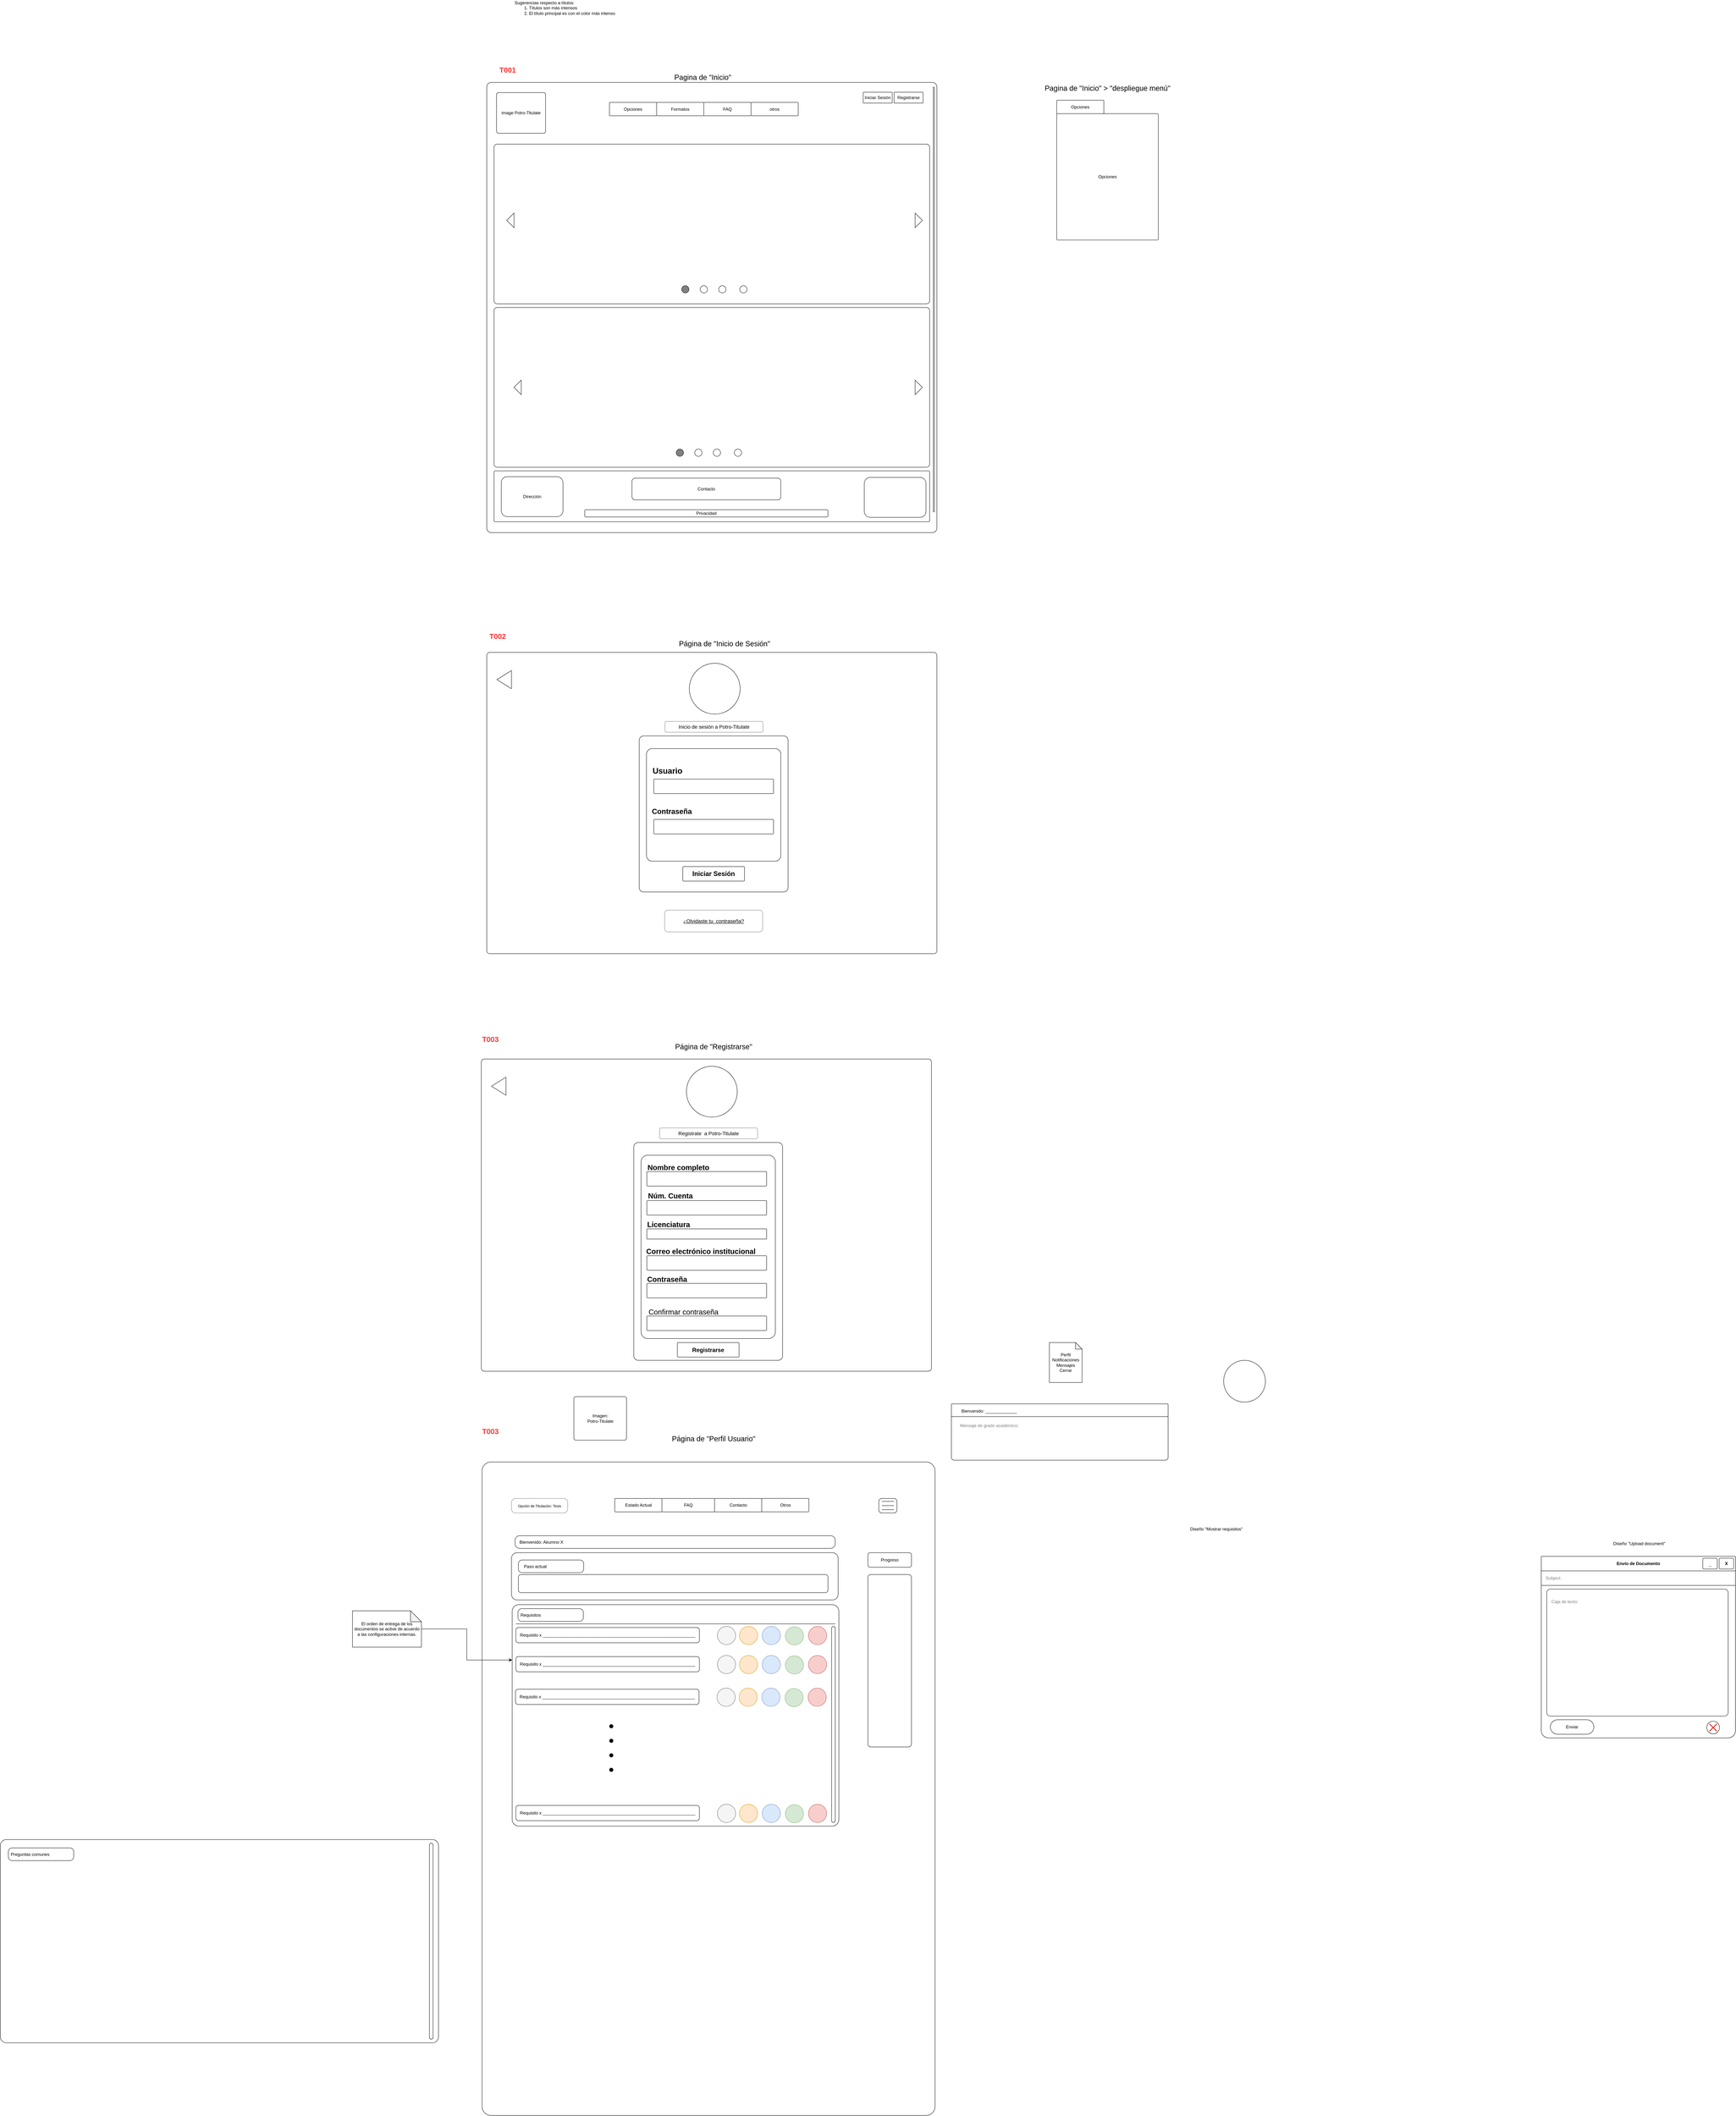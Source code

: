 <mxfile version="24.9.3">
  <diagram name="Página-1" id="R-SKQRLzCb2xS6ncJQb2">
    <mxGraphModel dx="3450" dy="2030" grid="1" gridSize="10" guides="1" tooltips="1" connect="1" arrows="1" fold="1" page="1" pageScale="1" pageWidth="850" pageHeight="1100" math="0" shadow="0">
      <root>
        <mxCell id="0" />
        <mxCell id="1" parent="0" />
        <mxCell id="He911wZqvg5NJAg6M06w-1" value="" style="rounded=1;whiteSpace=wrap;html=1;arcSize=1;" parent="1" vertex="1">
          <mxGeometry x="50" y="30" width="1240" height="1240" as="geometry" />
        </mxCell>
        <mxCell id="He911wZqvg5NJAg6M06w-2" value="image Potro-Titulate" style="rounded=1;whiteSpace=wrap;html=1;arcSize=5;" parent="1" vertex="1">
          <mxGeometry x="77" y="58" width="135" height="112" as="geometry" />
        </mxCell>
        <mxCell id="He911wZqvg5NJAg6M06w-4" value="Opciones" style="rounded=1;whiteSpace=wrap;html=1;arcSize=5;" parent="1" vertex="1">
          <mxGeometry x="388" y="85" width="130" height="37" as="geometry" />
        </mxCell>
        <mxCell id="He911wZqvg5NJAg6M06w-5" value="Formatos" style="rounded=1;whiteSpace=wrap;html=1;arcSize=5;" parent="1" vertex="1">
          <mxGeometry x="518" y="85" width="130" height="37" as="geometry" />
        </mxCell>
        <mxCell id="He911wZqvg5NJAg6M06w-6" value="FAQ" style="rounded=1;whiteSpace=wrap;html=1;arcSize=5;" parent="1" vertex="1">
          <mxGeometry x="648" y="85" width="130" height="37" as="geometry" />
        </mxCell>
        <mxCell id="He911wZqvg5NJAg6M06w-8" value="otros" style="rounded=1;whiteSpace=wrap;html=1;arcSize=5;" parent="1" vertex="1">
          <mxGeometry x="778" y="85" width="130" height="37" as="geometry" />
        </mxCell>
        <mxCell id="He911wZqvg5NJAg6M06w-11" style="edgeStyle=orthogonalEdgeStyle;rounded=0;orthogonalLoop=1;jettySize=auto;html=1;exitX=0.5;exitY=1;exitDx=0;exitDy=0;" parent="1" source="He911wZqvg5NJAg6M06w-8" target="He911wZqvg5NJAg6M06w-8" edge="1">
          <mxGeometry relative="1" as="geometry" />
        </mxCell>
        <mxCell id="He911wZqvg5NJAg6M06w-12" style="edgeStyle=orthogonalEdgeStyle;rounded=0;orthogonalLoop=1;jettySize=auto;html=1;exitX=0.5;exitY=1;exitDx=0;exitDy=0;" parent="1" source="He911wZqvg5NJAg6M06w-8" target="He911wZqvg5NJAg6M06w-8" edge="1">
          <mxGeometry relative="1" as="geometry" />
        </mxCell>
        <mxCell id="He911wZqvg5NJAg6M06w-13" value="Iniciar Sesión" style="rounded=1;whiteSpace=wrap;html=1;arcSize=5;" parent="1" vertex="1">
          <mxGeometry x="1087" y="57" width="80" height="30" as="geometry" />
        </mxCell>
        <mxCell id="He911wZqvg5NJAg6M06w-14" value="Registrarse" style="rounded=1;whiteSpace=wrap;html=1;arcSize=5;" parent="1" vertex="1">
          <mxGeometry x="1172" y="57" width="80" height="30" as="geometry" />
        </mxCell>
        <mxCell id="He911wZqvg5NJAg6M06w-21" value="" style="rounded=1;whiteSpace=wrap;html=1;arcSize=2;" parent="1" vertex="1">
          <mxGeometry x="70" y="200" width="1200" height="440" as="geometry" />
        </mxCell>
        <mxCell id="He911wZqvg5NJAg6M06w-22" value="" style="rounded=1;whiteSpace=wrap;html=1;" parent="1" vertex="1">
          <mxGeometry x="1280" y="43" width="3" height="1170" as="geometry" />
        </mxCell>
        <mxCell id="He911wZqvg5NJAg6M06w-23" value="" style="rounded=1;whiteSpace=wrap;html=1;arcSize=2;" parent="1" vertex="1">
          <mxGeometry x="70" y="650" width="1200" height="440" as="geometry" />
        </mxCell>
        <mxCell id="He911wZqvg5NJAg6M06w-24" value="" style="rounded=1;whiteSpace=wrap;html=1;arcSize=2;" parent="1" vertex="1">
          <mxGeometry x="70" y="1100" width="1200" height="140" as="geometry" />
        </mxCell>
        <mxCell id="He911wZqvg5NJAg6M06w-26" value="" style="triangle;whiteSpace=wrap;html=1;" parent="1" vertex="1">
          <mxGeometry x="1230" y="850" width="20" height="40" as="geometry" />
        </mxCell>
        <mxCell id="He911wZqvg5NJAg6M06w-32" value="" style="triangle;whiteSpace=wrap;html=1;" parent="1" vertex="1">
          <mxGeometry x="1230" y="390" width="20" height="40" as="geometry" />
        </mxCell>
        <mxCell id="He911wZqvg5NJAg6M06w-34" value="" style="triangle;whiteSpace=wrap;html=1;direction=west;" parent="1" vertex="1">
          <mxGeometry x="125" y="850" width="20" height="40" as="geometry" />
        </mxCell>
        <mxCell id="He911wZqvg5NJAg6M06w-35" value="" style="triangle;whiteSpace=wrap;html=1;direction=west;" parent="1" vertex="1">
          <mxGeometry x="105" y="390" width="20" height="40" as="geometry" />
        </mxCell>
        <mxCell id="He911wZqvg5NJAg6M06w-37" value="Dirección" style="rounded=1;whiteSpace=wrap;html=1;" parent="1" vertex="1">
          <mxGeometry x="90" y="1116" width="170" height="110" as="geometry" />
        </mxCell>
        <mxCell id="He911wZqvg5NJAg6M06w-38" value="Contacto" style="rounded=1;whiteSpace=wrap;html=1;" parent="1" vertex="1">
          <mxGeometry x="450" y="1120" width="410" height="60" as="geometry" />
        </mxCell>
        <mxCell id="He911wZqvg5NJAg6M06w-39" value="" style="rounded=1;whiteSpace=wrap;html=1;" parent="1" vertex="1">
          <mxGeometry x="1090" y="1118" width="170" height="110" as="geometry" />
        </mxCell>
        <mxCell id="He911wZqvg5NJAg6M06w-41" value="Privacidad" style="rounded=1;whiteSpace=wrap;html=1;" parent="1" vertex="1">
          <mxGeometry x="320" y="1207" width="670" height="20" as="geometry" />
        </mxCell>
        <mxCell id="He911wZqvg5NJAg6M06w-42" value="Pagina de &quot;Inicio&quot; &amp;gt; &quot;despliegue menú&quot;" style="text;html=1;align=center;verticalAlign=middle;whiteSpace=wrap;rounded=0;fontSize=20;" parent="1" vertex="1">
          <mxGeometry x="1570" y="30" width="380" height="30" as="geometry" />
        </mxCell>
        <mxCell id="He911wZqvg5NJAg6M06w-43" value="&lt;div align=&quot;left&quot;&gt;Sugerencias respecto a títulos:&lt;/div&gt;&lt;div align=&quot;left&quot;&gt;&lt;span style=&quot;white-space: pre;&quot;&gt;&#x9;&lt;/span&gt;1. Títulos son más intensos&lt;/div&gt;&lt;div align=&quot;left&quot;&gt;&lt;span style=&quot;white-space: pre;&quot;&gt;&#x9;&lt;/span&gt;2. El título principal es con el color más intenso&lt;br&gt;&lt;/div&gt;" style="text;html=1;align=center;verticalAlign=middle;whiteSpace=wrap;rounded=0;" parent="1" vertex="1">
          <mxGeometry x="70" y="-190" width="390" height="30" as="geometry" />
        </mxCell>
        <mxCell id="He911wZqvg5NJAg6M06w-44" value="T001" style="text;html=1;align=center;verticalAlign=middle;whiteSpace=wrap;rounded=0;fontStyle=1;fontColor=#FF3333;fontSize=20;" parent="1" vertex="1">
          <mxGeometry x="65" y="-20" width="85" height="30" as="geometry" />
        </mxCell>
        <mxCell id="He911wZqvg5NJAg6M06w-46" value="Página de &quot;Inicio de Sesión&quot;" style="text;html=1;align=center;verticalAlign=middle;whiteSpace=wrap;rounded=0;fontSize=20;" parent="1" vertex="1">
          <mxGeometry x="570" y="1560" width="270" height="30" as="geometry" />
        </mxCell>
        <mxCell id="He911wZqvg5NJAg6M06w-47" value="T002" style="text;html=1;align=center;verticalAlign=middle;whiteSpace=wrap;rounded=0;fontStyle=1;fontColor=#FF3333;fontSize=20;" parent="1" vertex="1">
          <mxGeometry x="50" y="1540" width="60" height="30" as="geometry" />
        </mxCell>
        <mxCell id="He911wZqvg5NJAg6M06w-48" value="" style="rounded=1;whiteSpace=wrap;html=1;arcSize=1;" parent="1" vertex="1">
          <mxGeometry x="50" y="1600" width="1240" height="830" as="geometry" />
        </mxCell>
        <mxCell id="He911wZqvg5NJAg6M06w-49" value="" style="ellipse;whiteSpace=wrap;html=1;aspect=fixed;" parent="1" vertex="1">
          <mxGeometry x="608" y="1630" width="140" height="140" as="geometry" />
        </mxCell>
        <mxCell id="He911wZqvg5NJAg6M06w-50" value="" style="rounded=1;whiteSpace=wrap;html=1;arcSize=3;" parent="1" vertex="1">
          <mxGeometry x="470" y="1830" width="410" height="430" as="geometry" />
        </mxCell>
        <mxCell id="He911wZqvg5NJAg6M06w-51" value="" style="rounded=1;whiteSpace=wrap;html=1;arcSize=5;" parent="1" vertex="1">
          <mxGeometry x="490" y="1865" width="370" height="310" as="geometry" />
        </mxCell>
        <mxCell id="He911wZqvg5NJAg6M06w-52" value="&lt;b&gt;&lt;font style=&quot;font-size: 18px;&quot;&gt;Iniciar Sesión&lt;/font&gt;&lt;/b&gt;" style="rounded=1;whiteSpace=wrap;html=1;arcSize=5;" parent="1" vertex="1">
          <mxGeometry x="590" y="2190" width="170" height="40" as="geometry" />
        </mxCell>
        <mxCell id="He911wZqvg5NJAg6M06w-53" value="&lt;font style=&quot;font-size: 22px;&quot;&gt;&lt;b&gt;Usuario&lt;/b&gt;&lt;/font&gt;" style="text;html=1;align=center;verticalAlign=middle;whiteSpace=wrap;rounded=0;fontSize=20;" parent="1" vertex="1">
          <mxGeometry x="518" y="1912" width="60" height="30" as="geometry" />
        </mxCell>
        <mxCell id="He911wZqvg5NJAg6M06w-56" value="" style="rounded=1;whiteSpace=wrap;html=1;arcSize=5;" parent="1" vertex="1">
          <mxGeometry x="510" y="1949" width="330" height="40" as="geometry" />
        </mxCell>
        <mxCell id="He911wZqvg5NJAg6M06w-58" value="" style="rounded=1;whiteSpace=wrap;html=1;arcSize=5;" parent="1" vertex="1">
          <mxGeometry x="510" y="2060" width="330" height="40" as="geometry" />
        </mxCell>
        <mxCell id="He911wZqvg5NJAg6M06w-59" value="&lt;b&gt;Contraseña&lt;/b&gt;" style="text;html=1;align=center;verticalAlign=middle;whiteSpace=wrap;rounded=0;fontSize=20;" parent="1" vertex="1">
          <mxGeometry x="530" y="2022" width="60" height="30" as="geometry" />
        </mxCell>
        <mxCell id="He911wZqvg5NJAg6M06w-61" value="&lt;font style=&quot;font-size: 14px;&quot;&gt;&lt;span&gt;Inicio de sesión a Potro-Titulate&lt;br&gt;&lt;/span&gt;&lt;/font&gt;" style="rounded=1;whiteSpace=wrap;html=1;dashed=1;dashPattern=1 1;fontStyle=0" parent="1" vertex="1">
          <mxGeometry x="541" y="1790" width="270" height="30" as="geometry" />
        </mxCell>
        <mxCell id="He911wZqvg5NJAg6M06w-62" value="" style="triangle;whiteSpace=wrap;html=1;direction=west;" parent="1" vertex="1">
          <mxGeometry x="78" y="1650" width="40" height="50" as="geometry" />
        </mxCell>
        <mxCell id="He911wZqvg5NJAg6M06w-65" value="Página de &quot;Registrarse&quot;" style="text;html=1;align=center;verticalAlign=middle;whiteSpace=wrap;rounded=0;fontSize=20;" parent="1" vertex="1">
          <mxGeometry x="550" y="2670" width="250" height="30" as="geometry" />
        </mxCell>
        <mxCell id="He911wZqvg5NJAg6M06w-66" value="T003" style="text;html=1;align=center;verticalAlign=middle;whiteSpace=wrap;rounded=0;fontStyle=1;fontColor=#FF3333;fontSize=20;" parent="1" vertex="1">
          <mxGeometry x="30" y="2650" width="60" height="30" as="geometry" />
        </mxCell>
        <mxCell id="He911wZqvg5NJAg6M06w-79" value="&lt;font style=&quot;font-size: 14px;&quot;&gt;&lt;u&gt;¿Olvidaste tu&amp;nbsp; contraseña?&lt;/u&gt;&lt;/font&gt;" style="rounded=1;whiteSpace=wrap;html=1;dashed=1;dashPattern=1 1;" parent="1" vertex="1">
          <mxGeometry x="540" y="2310" width="270" height="60" as="geometry" />
        </mxCell>
        <mxCell id="He911wZqvg5NJAg6M06w-80" value="" style="rounded=1;whiteSpace=wrap;html=1;arcSize=1;" parent="1" vertex="1">
          <mxGeometry x="35" y="2720" width="1240" height="860" as="geometry" />
        </mxCell>
        <mxCell id="He911wZqvg5NJAg6M06w-82" value="" style="rounded=1;whiteSpace=wrap;html=1;arcSize=3;" parent="1" vertex="1">
          <mxGeometry x="455" y="2950" width="410" height="600" as="geometry" />
        </mxCell>
        <mxCell id="He911wZqvg5NJAg6M06w-83" value="" style="rounded=1;whiteSpace=wrap;html=1;arcSize=5;" parent="1" vertex="1">
          <mxGeometry x="475" y="2985" width="370" height="505" as="geometry" />
        </mxCell>
        <mxCell id="He911wZqvg5NJAg6M06w-84" value="Registrarse" style="rounded=1;whiteSpace=wrap;html=1;arcSize=5;fontStyle=1;fontSize=16;" parent="1" vertex="1">
          <mxGeometry x="575" y="3501" width="170" height="40" as="geometry" />
        </mxCell>
        <mxCell id="He911wZqvg5NJAg6M06w-85" value="&lt;b&gt;Nombre completo&lt;br&gt;&lt;/b&gt;" style="text;html=1;align=center;verticalAlign=middle;whiteSpace=wrap;rounded=0;fontSize=20;" parent="1" vertex="1">
          <mxGeometry x="482" y="3003" width="192" height="30" as="geometry" />
        </mxCell>
        <mxCell id="He911wZqvg5NJAg6M06w-86" value="" style="rounded=1;whiteSpace=wrap;html=1;arcSize=5;" parent="1" vertex="1">
          <mxGeometry x="491" y="3030" width="330" height="40" as="geometry" />
        </mxCell>
        <mxCell id="He911wZqvg5NJAg6M06w-89" value="&lt;font style=&quot;font-size: 14px;&quot;&gt;&lt;span&gt;Registrate&amp;nbsp; a Potro-Titulate&lt;br&gt;&lt;/span&gt;&lt;/font&gt;" style="rounded=1;whiteSpace=wrap;html=1;dashed=1;dashPattern=1 1;fontStyle=0" parent="1" vertex="1">
          <mxGeometry x="526" y="2910" width="270" height="30" as="geometry" />
        </mxCell>
        <mxCell id="He911wZqvg5NJAg6M06w-90" value="" style="triangle;whiteSpace=wrap;html=1;direction=west;" parent="1" vertex="1">
          <mxGeometry x="63" y="2770" width="40" height="50" as="geometry" />
        </mxCell>
        <mxCell id="He911wZqvg5NJAg6M06w-92" value="" style="ellipse;whiteSpace=wrap;html=1;aspect=fixed;" parent="1" vertex="1">
          <mxGeometry x="600" y="2740" width="140" height="140" as="geometry" />
        </mxCell>
        <mxCell id="He911wZqvg5NJAg6M06w-93" value="Núm. Cuenta" style="text;html=1;align=center;verticalAlign=middle;whiteSpace=wrap;rounded=0;fontSize=20;fontStyle=1" parent="1" vertex="1">
          <mxGeometry x="487" y="3081" width="138" height="30" as="geometry" />
        </mxCell>
        <mxCell id="He911wZqvg5NJAg6M06w-94" value="" style="rounded=1;whiteSpace=wrap;html=1;arcSize=5;" parent="1" vertex="1">
          <mxGeometry x="491" y="3110" width="330" height="40" as="geometry" />
        </mxCell>
        <mxCell id="He911wZqvg5NJAg6M06w-95" value="&lt;span&gt;Licenciatura&lt;/span&gt;" style="text;html=1;align=center;verticalAlign=middle;whiteSpace=wrap;rounded=0;fontSize=20;fontStyle=1" parent="1" vertex="1">
          <mxGeometry x="521" y="3160" width="60" height="30" as="geometry" />
        </mxCell>
        <mxCell id="He911wZqvg5NJAg6M06w-96" value="" style="rounded=1;whiteSpace=wrap;html=1;arcSize=5;" parent="1" vertex="1">
          <mxGeometry x="491" y="3188" width="330" height="28" as="geometry" />
        </mxCell>
        <mxCell id="He911wZqvg5NJAg6M06w-97" value="Correo electrónico institucional" style="text;html=1;align=center;verticalAlign=middle;whiteSpace=wrap;rounded=0;fontSize=20;fontStyle=1" parent="1" vertex="1">
          <mxGeometry x="480" y="3234" width="320" height="30" as="geometry" />
        </mxCell>
        <mxCell id="He911wZqvg5NJAg6M06w-98" value="" style="rounded=1;whiteSpace=wrap;html=1;arcSize=5;" parent="1" vertex="1">
          <mxGeometry x="491" y="3262" width="330" height="40" as="geometry" />
        </mxCell>
        <mxCell id="He911wZqvg5NJAg6M06w-99" value="Contraseña" style="text;html=1;align=center;verticalAlign=middle;whiteSpace=wrap;rounded=0;fontSize=20;fontStyle=1" parent="1" vertex="1">
          <mxGeometry x="509" y="3311" width="76" height="30" as="geometry" />
        </mxCell>
        <mxCell id="He911wZqvg5NJAg6M06w-100" value="" style="rounded=1;whiteSpace=wrap;html=1;arcSize=5;" parent="1" vertex="1">
          <mxGeometry x="491" y="3338" width="330" height="40" as="geometry" />
        </mxCell>
        <mxCell id="He911wZqvg5NJAg6M06w-101" value="Confirmar contraseña" style="text;html=1;align=center;verticalAlign=middle;whiteSpace=wrap;rounded=0;fontSize=20;" parent="1" vertex="1">
          <mxGeometry x="484" y="3401" width="216" height="30" as="geometry" />
        </mxCell>
        <mxCell id="He911wZqvg5NJAg6M06w-102" value="" style="rounded=1;whiteSpace=wrap;html=1;arcSize=5;" parent="1" vertex="1">
          <mxGeometry x="491" y="3428" width="330" height="40" as="geometry" />
        </mxCell>
        <mxCell id="TnUoFVtTnflH-mQjwPww-15" value="Opciones" style="rounded=1;whiteSpace=wrap;html=1;arcSize=5;" parent="1" vertex="1">
          <mxGeometry x="1620" y="79" width="130" height="37" as="geometry" />
        </mxCell>
        <mxCell id="TnUoFVtTnflH-mQjwPww-19" style="edgeStyle=orthogonalEdgeStyle;rounded=0;orthogonalLoop=1;jettySize=auto;html=1;exitX=0.5;exitY=1;exitDx=0;exitDy=0;" parent="1" edge="1">
          <mxGeometry relative="1" as="geometry">
            <mxPoint x="2075" y="116" as="sourcePoint" />
            <mxPoint x="2075" y="116" as="targetPoint" />
          </mxGeometry>
        </mxCell>
        <mxCell id="TnUoFVtTnflH-mQjwPww-20" style="edgeStyle=orthogonalEdgeStyle;rounded=0;orthogonalLoop=1;jettySize=auto;html=1;exitX=0.5;exitY=1;exitDx=0;exitDy=0;" parent="1" edge="1">
          <mxGeometry relative="1" as="geometry">
            <mxPoint x="2075" y="116" as="sourcePoint" />
            <mxPoint x="2075" y="116" as="targetPoint" />
          </mxGeometry>
        </mxCell>
        <mxCell id="TnUoFVtTnflH-mQjwPww-22" value="Opciones" style="rounded=1;whiteSpace=wrap;html=1;arcSize=1;" parent="1" vertex="1">
          <mxGeometry x="1620" y="116" width="280" height="348" as="geometry" />
        </mxCell>
        <mxCell id="TnUoFVtTnflH-mQjwPww-28" value="" style="group" parent="1" vertex="1" connectable="0">
          <mxGeometry x="587" y="590" width="180" height="20" as="geometry" />
        </mxCell>
        <mxCell id="TnUoFVtTnflH-mQjwPww-24" value="" style="ellipse;whiteSpace=wrap;html=1;aspect=fixed;fillColor=#808080;" parent="TnUoFVtTnflH-mQjwPww-28" vertex="1">
          <mxGeometry width="20" height="20" as="geometry" />
        </mxCell>
        <mxCell id="TnUoFVtTnflH-mQjwPww-25" value="" style="ellipse;whiteSpace=wrap;html=1;aspect=fixed;" parent="TnUoFVtTnflH-mQjwPww-28" vertex="1">
          <mxGeometry x="51" width="20" height="20" as="geometry" />
        </mxCell>
        <mxCell id="TnUoFVtTnflH-mQjwPww-26" value="" style="ellipse;whiteSpace=wrap;html=1;aspect=fixed;" parent="TnUoFVtTnflH-mQjwPww-28" vertex="1">
          <mxGeometry x="102" width="20" height="20" as="geometry" />
        </mxCell>
        <mxCell id="TnUoFVtTnflH-mQjwPww-27" value="" style="ellipse;whiteSpace=wrap;html=1;aspect=fixed;" parent="TnUoFVtTnflH-mQjwPww-28" vertex="1">
          <mxGeometry x="160" width="20" height="20" as="geometry" />
        </mxCell>
        <mxCell id="TnUoFVtTnflH-mQjwPww-29" value="" style="group" parent="1" vertex="1" connectable="0">
          <mxGeometry x="572" y="1040" width="180" height="20" as="geometry" />
        </mxCell>
        <mxCell id="TnUoFVtTnflH-mQjwPww-30" value="" style="ellipse;whiteSpace=wrap;html=1;aspect=fixed;fillColor=#808080;" parent="TnUoFVtTnflH-mQjwPww-29" vertex="1">
          <mxGeometry width="20" height="20" as="geometry" />
        </mxCell>
        <mxCell id="TnUoFVtTnflH-mQjwPww-31" value="" style="ellipse;whiteSpace=wrap;html=1;aspect=fixed;" parent="TnUoFVtTnflH-mQjwPww-29" vertex="1">
          <mxGeometry x="51" width="20" height="20" as="geometry" />
        </mxCell>
        <mxCell id="TnUoFVtTnflH-mQjwPww-32" value="" style="ellipse;whiteSpace=wrap;html=1;aspect=fixed;" parent="TnUoFVtTnflH-mQjwPww-29" vertex="1">
          <mxGeometry x="102" width="20" height="20" as="geometry" />
        </mxCell>
        <mxCell id="TnUoFVtTnflH-mQjwPww-33" value="" style="ellipse;whiteSpace=wrap;html=1;aspect=fixed;" parent="TnUoFVtTnflH-mQjwPww-29" vertex="1">
          <mxGeometry x="160" width="20" height="20" as="geometry" />
        </mxCell>
        <mxCell id="TnUoFVtTnflH-mQjwPww-34" value="Pagina de &quot;Inicio&quot;" style="text;html=1;align=center;verticalAlign=middle;whiteSpace=wrap;rounded=0;fontSize=20;" parent="1" vertex="1">
          <mxGeometry x="560" width="170" height="30" as="geometry" />
        </mxCell>
        <mxCell id="TnUoFVtTnflH-mQjwPww-35" value="Página de &quot;Perfil Usuario&quot;" style="text;html=1;align=center;verticalAlign=middle;whiteSpace=wrap;rounded=0;fontSize=20;" parent="1" vertex="1">
          <mxGeometry x="550" y="3750" width="250" height="30" as="geometry" />
        </mxCell>
        <mxCell id="TnUoFVtTnflH-mQjwPww-36" value="&lt;div&gt;T003&lt;/div&gt;" style="text;html=1;align=center;verticalAlign=middle;whiteSpace=wrap;rounded=0;fontStyle=1;fontColor=#FF3333;fontSize=20;" parent="1" vertex="1">
          <mxGeometry x="30" y="3730" width="60" height="30" as="geometry" />
        </mxCell>
        <mxCell id="TnUoFVtTnflH-mQjwPww-37" value="" style="rounded=1;whiteSpace=wrap;html=1;arcSize=2;" parent="1" vertex="1">
          <mxGeometry x="37" y="3830" width="1248" height="1800" as="geometry" />
        </mxCell>
        <mxCell id="Pdfdn-AhYLx9VzwJPV4Y-54" style="edgeStyle=orthogonalEdgeStyle;rounded=0;orthogonalLoop=1;jettySize=auto;html=1;entryX=0;entryY=0.25;entryDx=0;entryDy=0;" edge="1" parent="1" source="TnUoFVtTnflH-mQjwPww-82" target="TnUoFVtTnflH-mQjwPww-51">
          <mxGeometry relative="1" as="geometry" />
        </mxCell>
        <mxCell id="TnUoFVtTnflH-mQjwPww-82" value="El orden de entrega de los documentos se active de acuerdo a las configuraciones internas." style="shape=note;whiteSpace=wrap;html=1;backgroundOutline=1;darkOpacity=0.05;" parent="1" vertex="1">
          <mxGeometry x="-320" y="4240" width="190" height="100" as="geometry" />
        </mxCell>
        <mxCell id="TnUoFVtTnflH-mQjwPww-100" value="" style="group" parent="1" vertex="1" connectable="0">
          <mxGeometry x="2955" y="4090" width="535" height="500" as="geometry" />
        </mxCell>
        <mxCell id="TnUoFVtTnflH-mQjwPww-89" value="" style="rounded=1;whiteSpace=wrap;html=1;arcSize=4;" parent="TnUoFVtTnflH-mQjwPww-100" vertex="1">
          <mxGeometry width="535" height="500" as="geometry" />
        </mxCell>
        <mxCell id="TnUoFVtTnflH-mQjwPww-90" value="&lt;b&gt;Envío de Documento&lt;/b&gt;" style="rounded=1;whiteSpace=wrap;html=1;arcSize=4;" parent="TnUoFVtTnflH-mQjwPww-100" vertex="1">
          <mxGeometry width="535" height="40" as="geometry" />
        </mxCell>
        <mxCell id="TnUoFVtTnflH-mQjwPww-91" value="&amp;nbsp;&amp;nbsp; &lt;font color=&quot;#808080&quot;&gt;Subject:&lt;/font&gt; " style="rounded=1;whiteSpace=wrap;html=1;arcSize=0;align=left;" parent="TnUoFVtTnflH-mQjwPww-100" vertex="1">
          <mxGeometry y="40" width="535" height="40" as="geometry" />
        </mxCell>
        <mxCell id="TnUoFVtTnflH-mQjwPww-94" value="" style="rounded=1;whiteSpace=wrap;html=1;arcSize=3;align=left;" parent="TnUoFVtTnflH-mQjwPww-100" vertex="1">
          <mxGeometry x="15" y="90" width="500" height="350" as="geometry" />
        </mxCell>
        <mxCell id="TnUoFVtTnflH-mQjwPww-95" value="Enviar" style="rounded=1;whiteSpace=wrap;html=1;arcSize=50;" parent="TnUoFVtTnflH-mQjwPww-100" vertex="1">
          <mxGeometry x="25" y="450" width="120" height="40" as="geometry" />
        </mxCell>
        <mxCell id="TnUoFVtTnflH-mQjwPww-98" value="" style="group" parent="TnUoFVtTnflH-mQjwPww-100" vertex="1" connectable="0">
          <mxGeometry x="456" y="454" width="35" height="35" as="geometry" />
        </mxCell>
        <mxCell id="TnUoFVtTnflH-mQjwPww-96" value="" style="ellipse;whiteSpace=wrap;html=1;aspect=fixed;" parent="TnUoFVtTnflH-mQjwPww-98" vertex="1">
          <mxGeometry width="35" height="35" as="geometry" />
        </mxCell>
        <mxCell id="TnUoFVtTnflH-mQjwPww-97" value="" style="shape=mxgraph.sysml.x;strokeWidth=2;strokeColor=#ff0000;" parent="TnUoFVtTnflH-mQjwPww-98" vertex="1">
          <mxGeometry x="7.5" y="7.5" width="20" height="20" as="geometry" />
        </mxCell>
        <mxCell id="TnUoFVtTnflH-mQjwPww-99" value="&lt;font color=&quot;#808080&quot;&gt;Caja de texto:&lt;/font&gt;" style="text;html=1;align=center;verticalAlign=middle;whiteSpace=wrap;rounded=0;" parent="TnUoFVtTnflH-mQjwPww-100" vertex="1">
          <mxGeometry x="15" y="110" width="100" height="30" as="geometry" />
        </mxCell>
        <mxCell id="TnUoFVtTnflH-mQjwPww-105" value="&lt;b&gt;X&lt;/b&gt;" style="rounded=1;whiteSpace=wrap;html=1;arcSize=11;" parent="TnUoFVtTnflH-mQjwPww-100" vertex="1">
          <mxGeometry x="490" y="5" width="40" height="30" as="geometry" />
        </mxCell>
        <mxCell id="TnUoFVtTnflH-mQjwPww-101" value="Diseño &quot;Upload document&quot;" style="text;html=1;align=center;verticalAlign=middle;whiteSpace=wrap;rounded=0;" parent="1" vertex="1">
          <mxGeometry x="3150" y="4040" width="150" height="30" as="geometry" />
        </mxCell>
        <mxCell id="TnUoFVtTnflH-mQjwPww-102" value="Diseño &quot;Mostrar requisitos&quot;" style="text;html=1;align=center;verticalAlign=middle;whiteSpace=wrap;rounded=0;" parent="1" vertex="1">
          <mxGeometry x="1970" y="4000" width="180" height="30" as="geometry" />
        </mxCell>
        <mxCell id="TnUoFVtTnflH-mQjwPww-104" value="&lt;font style=&quot;font-size: 15px;&quot;&gt;&lt;b&gt;_ &lt;/b&gt;&lt;/font&gt;" style="rounded=1;whiteSpace=wrap;html=1;arcSize=11;" parent="1" vertex="1">
          <mxGeometry x="3400" y="4095" width="40" height="30" as="geometry" />
        </mxCell>
        <mxCell id="wUaW3Ox6bZtkDcYGuEwi-1" value="" style="ellipse;whiteSpace=wrap;html=1;aspect=fixed;" parent="1" vertex="1">
          <mxGeometry x="2080" y="3550" width="115.17" height="115.17" as="geometry" />
        </mxCell>
        <mxCell id="wUaW3Ox6bZtkDcYGuEwi-5" value="Estado Actual" style="rounded=1;whiteSpace=wrap;html=1;arcSize=5;" parent="1" vertex="1">
          <mxGeometry x="402.5" y="3930.5" width="130" height="37" as="geometry" />
        </mxCell>
        <mxCell id="wUaW3Ox6bZtkDcYGuEwi-6" value="FAQ" style="rounded=1;whiteSpace=wrap;html=1;arcSize=5;" parent="1" vertex="1">
          <mxGeometry x="532.5" y="3930.5" width="145" height="37" as="geometry" />
        </mxCell>
        <mxCell id="wUaW3Ox6bZtkDcYGuEwi-7" value="Contacto" style="rounded=1;whiteSpace=wrap;html=1;arcSize=5;" parent="1" vertex="1">
          <mxGeometry x="677.5" y="3930.5" width="130" height="37" as="geometry" />
        </mxCell>
        <mxCell id="wUaW3Ox6bZtkDcYGuEwi-8" value="Otros" style="rounded=1;whiteSpace=wrap;html=1;arcSize=5;" parent="1" vertex="1">
          <mxGeometry x="807.5" y="3930.33" width="130" height="37" as="geometry" />
        </mxCell>
        <mxCell id="wUaW3Ox6bZtkDcYGuEwi-9" style="edgeStyle=orthogonalEdgeStyle;rounded=0;orthogonalLoop=1;jettySize=auto;html=1;exitX=0.5;exitY=1;exitDx=0;exitDy=0;" parent="1" source="wUaW3Ox6bZtkDcYGuEwi-8" target="wUaW3Ox6bZtkDcYGuEwi-8" edge="1">
          <mxGeometry relative="1" as="geometry" />
        </mxCell>
        <mxCell id="wUaW3Ox6bZtkDcYGuEwi-10" style="edgeStyle=orthogonalEdgeStyle;rounded=0;orthogonalLoop=1;jettySize=auto;html=1;exitX=0.5;exitY=1;exitDx=0;exitDy=0;" parent="1" source="wUaW3Ox6bZtkDcYGuEwi-8" target="wUaW3Ox6bZtkDcYGuEwi-8" edge="1">
          <mxGeometry relative="1" as="geometry" />
        </mxCell>
        <mxCell id="wUaW3Ox6bZtkDcYGuEwi-14" value="&lt;font size=&quot;1&quot;&gt;Opción de Titulación: Tesis&lt;br&gt;&lt;/font&gt;" style="rounded=1;whiteSpace=wrap;html=1;align=center;dashed=1;dashPattern=1 1;arcSize=29;" parent="1" vertex="1">
          <mxGeometry x="118" y="3930.5" width="155" height="40" as="geometry" />
        </mxCell>
        <mxCell id="wUaW3Ox6bZtkDcYGuEwi-19" value="" style="group" parent="1" vertex="1" connectable="0">
          <mxGeometry x="1330" y="3670" width="597" height="155" as="geometry" />
        </mxCell>
        <mxCell id="wUaW3Ox6bZtkDcYGuEwi-15" value="" style="rounded=1;whiteSpace=wrap;html=1;arcSize=5;" parent="wUaW3Ox6bZtkDcYGuEwi-19" vertex="1">
          <mxGeometry width="597" height="155" as="geometry" />
        </mxCell>
        <mxCell id="wUaW3Ox6bZtkDcYGuEwi-16" value="" style="rounded=1;whiteSpace=wrap;html=1;arcSize=5;align=left;" parent="wUaW3Ox6bZtkDcYGuEwi-19" vertex="1">
          <mxGeometry width="597" height="35" as="geometry" />
        </mxCell>
        <mxCell id="wUaW3Ox6bZtkDcYGuEwi-17" value="&lt;font color=&quot;#808080&quot;&gt;Mensaje de grado académico&lt;/font&gt;:" style="text;html=1;align=center;verticalAlign=middle;whiteSpace=wrap;rounded=0;" parent="wUaW3Ox6bZtkDcYGuEwi-19" vertex="1">
          <mxGeometry x="8.5" y="45" width="190" height="30" as="geometry" />
        </mxCell>
        <mxCell id="wUaW3Ox6bZtkDcYGuEwi-18" value="Bienvenido: _____________" style="text;html=1;align=center;verticalAlign=middle;whiteSpace=wrap;rounded=0;" parent="wUaW3Ox6bZtkDcYGuEwi-19" vertex="1">
          <mxGeometry x="8.5" y="5" width="190" height="30" as="geometry" />
        </mxCell>
        <mxCell id="wUaW3Ox6bZtkDcYGuEwi-20" value="" style="group" parent="1" vertex="1" connectable="0">
          <mxGeometry x="1100" y="4080" width="170" height="635" as="geometry" />
        </mxCell>
        <mxCell id="wUaW3Ox6bZtkDcYGuEwi-12" value="Progreso" style="rounded=1;whiteSpace=wrap;html=1;arcSize=15;" parent="wUaW3Ox6bZtkDcYGuEwi-20" vertex="1">
          <mxGeometry width="120" height="40" as="geometry" />
        </mxCell>
        <mxCell id="wUaW3Ox6bZtkDcYGuEwi-13" value="" style="rounded=1;whiteSpace=wrap;html=1;arcSize=7;" parent="wUaW3Ox6bZtkDcYGuEwi-20" vertex="1">
          <mxGeometry y="60" width="120" height="475" as="geometry" />
        </mxCell>
        <mxCell id="wUaW3Ox6bZtkDcYGuEwi-28" value="" style="group" parent="1" vertex="1" connectable="0">
          <mxGeometry x="1130" y="3930.5" width="50" height="40" as="geometry" />
        </mxCell>
        <mxCell id="wUaW3Ox6bZtkDcYGuEwi-23" value="" style="rounded=1;whiteSpace=wrap;html=1;arcSize=21;" parent="wUaW3Ox6bZtkDcYGuEwi-28" vertex="1">
          <mxGeometry width="50" height="40" as="geometry" />
        </mxCell>
        <mxCell id="wUaW3Ox6bZtkDcYGuEwi-24" value="" style="endArrow=none;html=1;rounded=0;fontSize=11;strokeWidth=1;" parent="wUaW3Ox6bZtkDcYGuEwi-28" edge="1">
          <mxGeometry width="50" height="50" relative="1" as="geometry">
            <mxPoint x="8.333" y="8" as="sourcePoint" />
            <mxPoint x="41.667" y="8" as="targetPoint" />
          </mxGeometry>
        </mxCell>
        <mxCell id="wUaW3Ox6bZtkDcYGuEwi-26" value="" style="endArrow=none;html=1;rounded=0;fontSize=11;strokeWidth=1;" parent="wUaW3Ox6bZtkDcYGuEwi-28" edge="1">
          <mxGeometry width="50" height="50" relative="1" as="geometry">
            <mxPoint x="8.333" y="30.832" as="sourcePoint" />
            <mxPoint x="41.667" y="30.832" as="targetPoint" />
          </mxGeometry>
        </mxCell>
        <mxCell id="wUaW3Ox6bZtkDcYGuEwi-27" value="" style="endArrow=none;html=1;rounded=0;fontSize=11;strokeWidth=1;" parent="wUaW3Ox6bZtkDcYGuEwi-28" edge="1">
          <mxGeometry width="50" height="50" relative="1" as="geometry">
            <mxPoint x="8.333" y="19.768" as="sourcePoint" />
            <mxPoint x="41.667" y="19.768" as="targetPoint" />
          </mxGeometry>
        </mxCell>
        <mxCell id="wUaW3Ox6bZtkDcYGuEwi-33" value="" style="group" parent="1" vertex="1" connectable="0">
          <mxGeometry x="290" y="3650" width="145" height="120" as="geometry" />
        </mxCell>
        <mxCell id="wUaW3Ox6bZtkDcYGuEwi-21" value="" style="rounded=1;whiteSpace=wrap;html=1;arcSize=5;" parent="wUaW3Ox6bZtkDcYGuEwi-33" vertex="1">
          <mxGeometry width="145" height="120" as="geometry" />
        </mxCell>
        <mxCell id="wUaW3Ox6bZtkDcYGuEwi-32" value="&lt;div&gt;Imagen:&lt;/div&gt;&lt;div&gt;Potro-Titulate&lt;br&gt;&lt;/div&gt;" style="text;html=1;align=center;verticalAlign=middle;whiteSpace=wrap;rounded=0;" parent="wUaW3Ox6bZtkDcYGuEwi-33" vertex="1">
          <mxGeometry x="32.75" y="45.17" width="79.5" height="30" as="geometry" />
        </mxCell>
        <mxCell id="wUaW3Ox6bZtkDcYGuEwi-34" value="&lt;div&gt;Perfil&lt;/div&gt;&lt;div&gt;Notificaciones&lt;/div&gt;&lt;div&gt;Mensajes&lt;/div&gt;&lt;div&gt;Cerrar&lt;br&gt;&lt;/div&gt;" style="shape=note;whiteSpace=wrap;html=1;backgroundOutline=1;darkOpacity=0.05;size=18;" parent="1" vertex="1">
          <mxGeometry x="1600" y="3501" width="90" height="110" as="geometry" />
        </mxCell>
        <mxCell id="wUaW3Ox6bZtkDcYGuEwi-35" value="" style="rounded=1;whiteSpace=wrap;html=1;arcSize=12;" parent="1" vertex="1">
          <mxGeometry x="118" y="4080" width="900" height="130" as="geometry" />
        </mxCell>
        <mxCell id="wUaW3Ox6bZtkDcYGuEwi-38" value="" style="group" parent="1" vertex="1" connectable="0">
          <mxGeometry x="137" y="4100" width="753" height="35" as="geometry" />
        </mxCell>
        <mxCell id="wUaW3Ox6bZtkDcYGuEwi-22" value="" style="rounded=1;whiteSpace=wrap;html=1;arcSize=30;align=left;" parent="wUaW3Ox6bZtkDcYGuEwi-38" vertex="1">
          <mxGeometry width="180" height="35" as="geometry" />
        </mxCell>
        <mxCell id="wUaW3Ox6bZtkDcYGuEwi-36" value="&amp;nbsp;&amp;nbsp;&amp;nbsp; Paso actual" style="text;html=1;align=left;verticalAlign=middle;whiteSpace=wrap;rounded=0;" parent="wUaW3Ox6bZtkDcYGuEwi-38" vertex="1">
          <mxGeometry y="2.5" width="120" height="30" as="geometry" />
        </mxCell>
        <mxCell id="wUaW3Ox6bZtkDcYGuEwi-39" value="" style="group" parent="1" vertex="1" connectable="0">
          <mxGeometry x="128" y="4033" width="882" height="35" as="geometry" />
        </mxCell>
        <mxCell id="wUaW3Ox6bZtkDcYGuEwi-40" value="" style="rounded=1;whiteSpace=wrap;html=1;arcSize=37;align=left;" parent="wUaW3Ox6bZtkDcYGuEwi-39" vertex="1">
          <mxGeometry width="882" height="35" as="geometry" />
        </mxCell>
        <mxCell id="wUaW3Ox6bZtkDcYGuEwi-41" value="&amp;nbsp;&amp;nbsp; Bienvenido: Akumno X" style="text;html=1;align=left;verticalAlign=middle;whiteSpace=wrap;rounded=0;" parent="wUaW3Ox6bZtkDcYGuEwi-39" vertex="1">
          <mxGeometry y="2.5" width="342" height="30" as="geometry" />
        </mxCell>
        <mxCell id="wUaW3Ox6bZtkDcYGuEwi-42" value="" style="rounded=1;whiteSpace=wrap;html=1;arcSize=15;" parent="1" vertex="1">
          <mxGeometry x="137" y="4140" width="853" height="50" as="geometry" />
        </mxCell>
        <mxCell id="Pdfdn-AhYLx9VzwJPV4Y-47" value="" style="group" vertex="1" connectable="0" parent="1">
          <mxGeometry x="120" y="4240" width="900" height="593" as="geometry" />
        </mxCell>
        <mxCell id="Pdfdn-AhYLx9VzwJPV4Y-5" value="" style="group" vertex="1" connectable="0" parent="Pdfdn-AhYLx9VzwJPV4Y-47">
          <mxGeometry y="23" width="900" height="570" as="geometry" />
        </mxCell>
        <mxCell id="TnUoFVtTnflH-mQjwPww-51" value="" style="rounded=1;whiteSpace=wrap;html=1;arcSize=3;container=0;" parent="Pdfdn-AhYLx9VzwJPV4Y-5" vertex="1">
          <mxGeometry y="-40" width="900" height="610" as="geometry" />
        </mxCell>
        <mxCell id="TnUoFVtTnflH-mQjwPww-84" value="" style="shape=image;html=1;verticalAlign=top;verticalLabelPosition=bottom;labelBackgroundColor=#ffffff;imageAspect=0;aspect=fixed;image=https://cdn2.iconfinder.com/data/icons/freecns-cumulus/16/519897-198_Paperclip-128.png;container=0;" parent="Pdfdn-AhYLx9VzwJPV4Y-5" vertex="1">
          <mxGeometry x="524.876" y="25.5" width="40" height="40" as="geometry" />
        </mxCell>
        <mxCell id="TnUoFVtTnflH-mQjwPww-45" value="&lt;div align=&quot;left&quot;&gt;Requisito x _______________________________________________________________&lt;br&gt;&lt;/div&gt;" style="rounded=1;whiteSpace=wrap;html=1;arcSize=17;container=0;" parent="Pdfdn-AhYLx9VzwJPV4Y-5" vertex="1">
          <mxGeometry x="10.157" y="23" width="505.618" height="42" as="geometry" />
        </mxCell>
        <mxCell id="TnUoFVtTnflH-mQjwPww-46" value="" style="ellipse;whiteSpace=wrap;html=1;aspect=fixed;fillColor=#f5f5f5;fontColor=#333333;strokeColor=#666666;container=0;" parent="Pdfdn-AhYLx9VzwJPV4Y-5" vertex="1">
          <mxGeometry x="565.483" y="20" width="50" height="50" as="geometry" />
        </mxCell>
        <mxCell id="TnUoFVtTnflH-mQjwPww-47" value="" style="ellipse;whiteSpace=wrap;html=1;aspect=fixed;fillColor=#ffe6cc;strokeColor=#d79b00;container=0;" parent="Pdfdn-AhYLx9VzwJPV4Y-5" vertex="1">
          <mxGeometry x="626.157" y="20" width="50" height="50" as="geometry" />
        </mxCell>
        <mxCell id="TnUoFVtTnflH-mQjwPww-48" value="" style="ellipse;whiteSpace=wrap;html=1;aspect=fixed;fillColor=#dae8fc;strokeColor=#6c8ebf;container=0;" parent="Pdfdn-AhYLx9VzwJPV4Y-5" vertex="1">
          <mxGeometry x="688.854" y="20" width="50" height="50" as="geometry" />
        </mxCell>
        <mxCell id="TnUoFVtTnflH-mQjwPww-49" value="" style="ellipse;whiteSpace=wrap;html=1;aspect=fixed;fillColor=#d5e8d4;strokeColor=#82b366;container=0;" parent="Pdfdn-AhYLx9VzwJPV4Y-5" vertex="1">
          <mxGeometry x="752.562" y="21" width="50" height="50" as="geometry" />
        </mxCell>
        <mxCell id="TnUoFVtTnflH-mQjwPww-50" value="" style="ellipse;whiteSpace=wrap;html=1;aspect=fixed;fillColor=#f8cecc;strokeColor=#b85450;container=0;" parent="Pdfdn-AhYLx9VzwJPV4Y-5" vertex="1">
          <mxGeometry x="816.27" y="20" width="50" height="50" as="geometry" />
        </mxCell>
        <mxCell id="TnUoFVtTnflH-mQjwPww-54" value="&lt;div align=&quot;left&quot;&gt;Requisito x _______________________________________________________________&lt;br&gt;&lt;/div&gt;" style="rounded=1;whiteSpace=wrap;html=1;arcSize=17;container=0;" parent="Pdfdn-AhYLx9VzwJPV4Y-5" vertex="1">
          <mxGeometry x="10.157" y="103" width="505.618" height="42" as="geometry" />
        </mxCell>
        <mxCell id="TnUoFVtTnflH-mQjwPww-55" value="" style="ellipse;whiteSpace=wrap;html=1;aspect=fixed;fillColor=#f5f5f5;fontColor=#333333;strokeColor=#666666;container=0;" parent="Pdfdn-AhYLx9VzwJPV4Y-5" vertex="1">
          <mxGeometry x="565.483" y="100" width="50" height="50" as="geometry" />
        </mxCell>
        <mxCell id="TnUoFVtTnflH-mQjwPww-56" value="" style="ellipse;whiteSpace=wrap;html=1;aspect=fixed;fillColor=#ffe6cc;strokeColor=#d79b00;container=0;" parent="Pdfdn-AhYLx9VzwJPV4Y-5" vertex="1">
          <mxGeometry x="626.157" y="100" width="50" height="50" as="geometry" />
        </mxCell>
        <mxCell id="TnUoFVtTnflH-mQjwPww-57" value="" style="ellipse;whiteSpace=wrap;html=1;aspect=fixed;fillColor=#dae8fc;strokeColor=#6c8ebf;container=0;" parent="Pdfdn-AhYLx9VzwJPV4Y-5" vertex="1">
          <mxGeometry x="688.854" y="100" width="50" height="50" as="geometry" />
        </mxCell>
        <mxCell id="TnUoFVtTnflH-mQjwPww-58" value="" style="ellipse;whiteSpace=wrap;html=1;aspect=fixed;fillColor=#d5e8d4;strokeColor=#82b366;container=0;" parent="Pdfdn-AhYLx9VzwJPV4Y-5" vertex="1">
          <mxGeometry x="752.562" y="101" width="50" height="50" as="geometry" />
        </mxCell>
        <mxCell id="TnUoFVtTnflH-mQjwPww-59" value="" style="ellipse;whiteSpace=wrap;html=1;aspect=fixed;fillColor=#f8cecc;strokeColor=#b85450;container=0;" parent="Pdfdn-AhYLx9VzwJPV4Y-5" vertex="1">
          <mxGeometry x="816.27" y="100" width="50" height="50" as="geometry" />
        </mxCell>
        <mxCell id="TnUoFVtTnflH-mQjwPww-85" value="" style="shape=image;html=1;verticalAlign=top;verticalLabelPosition=bottom;labelBackgroundColor=#ffffff;imageAspect=0;aspect=fixed;image=https://cdn2.iconfinder.com/data/icons/freecns-cumulus/16/519897-198_Paperclip-128.png;container=0;" parent="Pdfdn-AhYLx9VzwJPV4Y-5" vertex="1">
          <mxGeometry x="524.876" y="106" width="40" height="40" as="geometry" />
        </mxCell>
        <mxCell id="TnUoFVtTnflH-mQjwPww-61" value="&lt;div align=&quot;left&quot;&gt;Requisito x _______________________________________________________________&lt;br&gt;&lt;/div&gt;" style="rounded=1;whiteSpace=wrap;html=1;arcSize=17;container=0;" parent="Pdfdn-AhYLx9VzwJPV4Y-5" vertex="1">
          <mxGeometry x="9.146" y="193" width="505.618" height="42" as="geometry" />
        </mxCell>
        <mxCell id="TnUoFVtTnflH-mQjwPww-62" value="" style="ellipse;whiteSpace=wrap;html=1;aspect=fixed;fillColor=#f5f5f5;fontColor=#333333;strokeColor=#666666;container=0;" parent="Pdfdn-AhYLx9VzwJPV4Y-5" vertex="1">
          <mxGeometry x="564.472" y="190" width="50" height="50" as="geometry" />
        </mxCell>
        <mxCell id="TnUoFVtTnflH-mQjwPww-63" value="" style="ellipse;whiteSpace=wrap;html=1;aspect=fixed;fillColor=#ffe6cc;strokeColor=#d79b00;container=0;" parent="Pdfdn-AhYLx9VzwJPV4Y-5" vertex="1">
          <mxGeometry x="625.146" y="190" width="50" height="50" as="geometry" />
        </mxCell>
        <mxCell id="TnUoFVtTnflH-mQjwPww-64" value="" style="ellipse;whiteSpace=wrap;html=1;aspect=fixed;fillColor=#dae8fc;strokeColor=#6c8ebf;container=0;" parent="Pdfdn-AhYLx9VzwJPV4Y-5" vertex="1">
          <mxGeometry x="687.843" y="190" width="50" height="50" as="geometry" />
        </mxCell>
        <mxCell id="TnUoFVtTnflH-mQjwPww-65" value="" style="ellipse;whiteSpace=wrap;html=1;aspect=fixed;fillColor=#d5e8d4;strokeColor=#82b366;container=0;" parent="Pdfdn-AhYLx9VzwJPV4Y-5" vertex="1">
          <mxGeometry x="751.551" y="191" width="50" height="50" as="geometry" />
        </mxCell>
        <mxCell id="TnUoFVtTnflH-mQjwPww-66" value="" style="ellipse;whiteSpace=wrap;html=1;aspect=fixed;fillColor=#f8cecc;strokeColor=#b85450;container=0;" parent="Pdfdn-AhYLx9VzwJPV4Y-5" vertex="1">
          <mxGeometry x="815.258" y="190" width="50" height="50" as="geometry" />
        </mxCell>
        <mxCell id="TnUoFVtTnflH-mQjwPww-86" value="" style="shape=image;html=1;verticalAlign=top;verticalLabelPosition=bottom;labelBackgroundColor=#ffffff;imageAspect=0;aspect=fixed;image=https://cdn2.iconfinder.com/data/icons/freecns-cumulus/16/519897-198_Paperclip-128.png;container=0;" parent="Pdfdn-AhYLx9VzwJPV4Y-5" vertex="1">
          <mxGeometry x="524.876" y="195.5" width="40" height="40" as="geometry" />
        </mxCell>
        <mxCell id="TnUoFVtTnflH-mQjwPww-68" value="&lt;div align=&quot;left&quot;&gt;Requisito x _______________________________________________________________&lt;br&gt;&lt;/div&gt;" style="rounded=1;whiteSpace=wrap;html=1;arcSize=17;container=0;" parent="Pdfdn-AhYLx9VzwJPV4Y-5" vertex="1">
          <mxGeometry x="10.157" y="513" width="505.618" height="42" as="geometry" />
        </mxCell>
        <mxCell id="TnUoFVtTnflH-mQjwPww-69" value="" style="ellipse;whiteSpace=wrap;html=1;aspect=fixed;fillColor=#f5f5f5;fontColor=#333333;strokeColor=#666666;container=0;" parent="Pdfdn-AhYLx9VzwJPV4Y-5" vertex="1">
          <mxGeometry x="565.483" y="510" width="50" height="50" as="geometry" />
        </mxCell>
        <mxCell id="TnUoFVtTnflH-mQjwPww-70" value="" style="ellipse;whiteSpace=wrap;html=1;aspect=fixed;fillColor=#ffe6cc;strokeColor=#d79b00;container=0;" parent="Pdfdn-AhYLx9VzwJPV4Y-5" vertex="1">
          <mxGeometry x="626.157" y="510" width="50" height="50" as="geometry" />
        </mxCell>
        <mxCell id="TnUoFVtTnflH-mQjwPww-71" value="" style="ellipse;whiteSpace=wrap;html=1;aspect=fixed;fillColor=#dae8fc;strokeColor=#6c8ebf;container=0;" parent="Pdfdn-AhYLx9VzwJPV4Y-5" vertex="1">
          <mxGeometry x="688.854" y="510" width="50" height="50" as="geometry" />
        </mxCell>
        <mxCell id="TnUoFVtTnflH-mQjwPww-72" value="" style="ellipse;whiteSpace=wrap;html=1;aspect=fixed;fillColor=#d5e8d4;strokeColor=#82b366;container=0;" parent="Pdfdn-AhYLx9VzwJPV4Y-5" vertex="1">
          <mxGeometry x="752.562" y="511" width="50" height="50" as="geometry" />
        </mxCell>
        <mxCell id="TnUoFVtTnflH-mQjwPww-73" value="" style="ellipse;whiteSpace=wrap;html=1;aspect=fixed;fillColor=#f8cecc;strokeColor=#b85450;container=0;" parent="Pdfdn-AhYLx9VzwJPV4Y-5" vertex="1">
          <mxGeometry x="816.27" y="510" width="50" height="50" as="geometry" />
        </mxCell>
        <mxCell id="TnUoFVtTnflH-mQjwPww-87" value="" style="shape=image;html=1;verticalAlign=top;verticalLabelPosition=bottom;labelBackgroundColor=#ffffff;imageAspect=0;aspect=fixed;image=https://cdn2.iconfinder.com/data/icons/freecns-cumulus/16/519897-198_Paperclip-128.png;container=0;" parent="Pdfdn-AhYLx9VzwJPV4Y-5" vertex="1">
          <mxGeometry x="524.876" y="514" width="40" height="40" as="geometry" />
        </mxCell>
        <mxCell id="TnUoFVtTnflH-mQjwPww-75" value="" style="ellipse;whiteSpace=wrap;html=1;aspect=fixed;fillColor=#000000;container=0;" parent="Pdfdn-AhYLx9VzwJPV4Y-5" vertex="1">
          <mxGeometry x="268.022" y="290" width="10" height="10" as="geometry" />
        </mxCell>
        <mxCell id="TnUoFVtTnflH-mQjwPww-76" value="" style="ellipse;whiteSpace=wrap;html=1;aspect=fixed;fillColor=#000000;container=0;" parent="Pdfdn-AhYLx9VzwJPV4Y-5" vertex="1">
          <mxGeometry x="268.022" y="370" width="10" height="10" as="geometry" />
        </mxCell>
        <mxCell id="TnUoFVtTnflH-mQjwPww-77" value="" style="ellipse;whiteSpace=wrap;html=1;aspect=fixed;fillColor=#000000;container=0;" parent="Pdfdn-AhYLx9VzwJPV4Y-5" vertex="1">
          <mxGeometry x="268.022" y="330" width="10" height="10" as="geometry" />
        </mxCell>
        <mxCell id="TnUoFVtTnflH-mQjwPww-78" value="" style="ellipse;whiteSpace=wrap;html=1;aspect=fixed;fillColor=#000000;container=0;" parent="Pdfdn-AhYLx9VzwJPV4Y-5" vertex="1">
          <mxGeometry x="268.022" y="410" width="10" height="10" as="geometry" />
        </mxCell>
        <mxCell id="Pdfdn-AhYLx9VzwJPV4Y-51" value="" style="rounded=1;whiteSpace=wrap;html=1;arcSize=50;" vertex="1" parent="Pdfdn-AhYLx9VzwJPV4Y-5">
          <mxGeometry x="880" y="20" width="10" height="540" as="geometry" />
        </mxCell>
        <mxCell id="Pdfdn-AhYLx9VzwJPV4Y-53" value="" style="endArrow=none;html=1;rounded=0;strokeWidth=1;strokeColor=#000000;" edge="1" parent="Pdfdn-AhYLx9VzwJPV4Y-5">
          <mxGeometry width="50" height="50" relative="1" as="geometry">
            <mxPoint x="10.16" y="13" as="sourcePoint" />
            <mxPoint x="890.16" y="13" as="targetPoint" />
          </mxGeometry>
        </mxCell>
        <mxCell id="Pdfdn-AhYLx9VzwJPV4Y-43" value="" style="rounded=1;whiteSpace=wrap;html=1;arcSize=30;align=left;" vertex="1" parent="Pdfdn-AhYLx9VzwJPV4Y-47">
          <mxGeometry x="16" y="-6" width="180" height="35" as="geometry" />
        </mxCell>
        <mxCell id="Pdfdn-AhYLx9VzwJPV4Y-46" value="Requisitos" style="text;html=1;align=center;verticalAlign=middle;whiteSpace=wrap;rounded=0;" vertex="1" parent="Pdfdn-AhYLx9VzwJPV4Y-47">
          <mxGeometry x="21" y="-3" width="60" height="30" as="geometry" />
        </mxCell>
        <mxCell id="Pdfdn-AhYLx9VzwJPV4Y-62" value="" style="group" vertex="1" connectable="0" parent="1">
          <mxGeometry x="-1290" y="4870" width="1207" height="560" as="geometry" />
        </mxCell>
        <mxCell id="Pdfdn-AhYLx9VzwJPV4Y-56" value="" style="rounded=1;whiteSpace=wrap;html=1;arcSize=3;" vertex="1" parent="Pdfdn-AhYLx9VzwJPV4Y-62">
          <mxGeometry width="1207" height="560" as="geometry" />
        </mxCell>
        <mxCell id="Pdfdn-AhYLx9VzwJPV4Y-59" value="" style="group" vertex="1" connectable="0" parent="Pdfdn-AhYLx9VzwJPV4Y-62">
          <mxGeometry x="22" y="23" width="180" height="35" as="geometry" />
        </mxCell>
        <mxCell id="Pdfdn-AhYLx9VzwJPV4Y-57" value="" style="rounded=1;whiteSpace=wrap;html=1;arcSize=30;align=left;" vertex="1" parent="Pdfdn-AhYLx9VzwJPV4Y-59">
          <mxGeometry width="180" height="35" as="geometry" />
        </mxCell>
        <mxCell id="Pdfdn-AhYLx9VzwJPV4Y-58" value="Preguntas comunes" style="text;html=1;align=center;verticalAlign=middle;whiteSpace=wrap;rounded=0;" vertex="1" parent="Pdfdn-AhYLx9VzwJPV4Y-59">
          <mxGeometry y="2.5" width="120" height="30" as="geometry" />
        </mxCell>
        <mxCell id="Pdfdn-AhYLx9VzwJPV4Y-61" value="" style="rounded=1;whiteSpace=wrap;html=1;arcSize=50;" vertex="1" parent="Pdfdn-AhYLx9VzwJPV4Y-62">
          <mxGeometry x="1182" y="10" width="10" height="540" as="geometry" />
        </mxCell>
      </root>
    </mxGraphModel>
  </diagram>
</mxfile>
